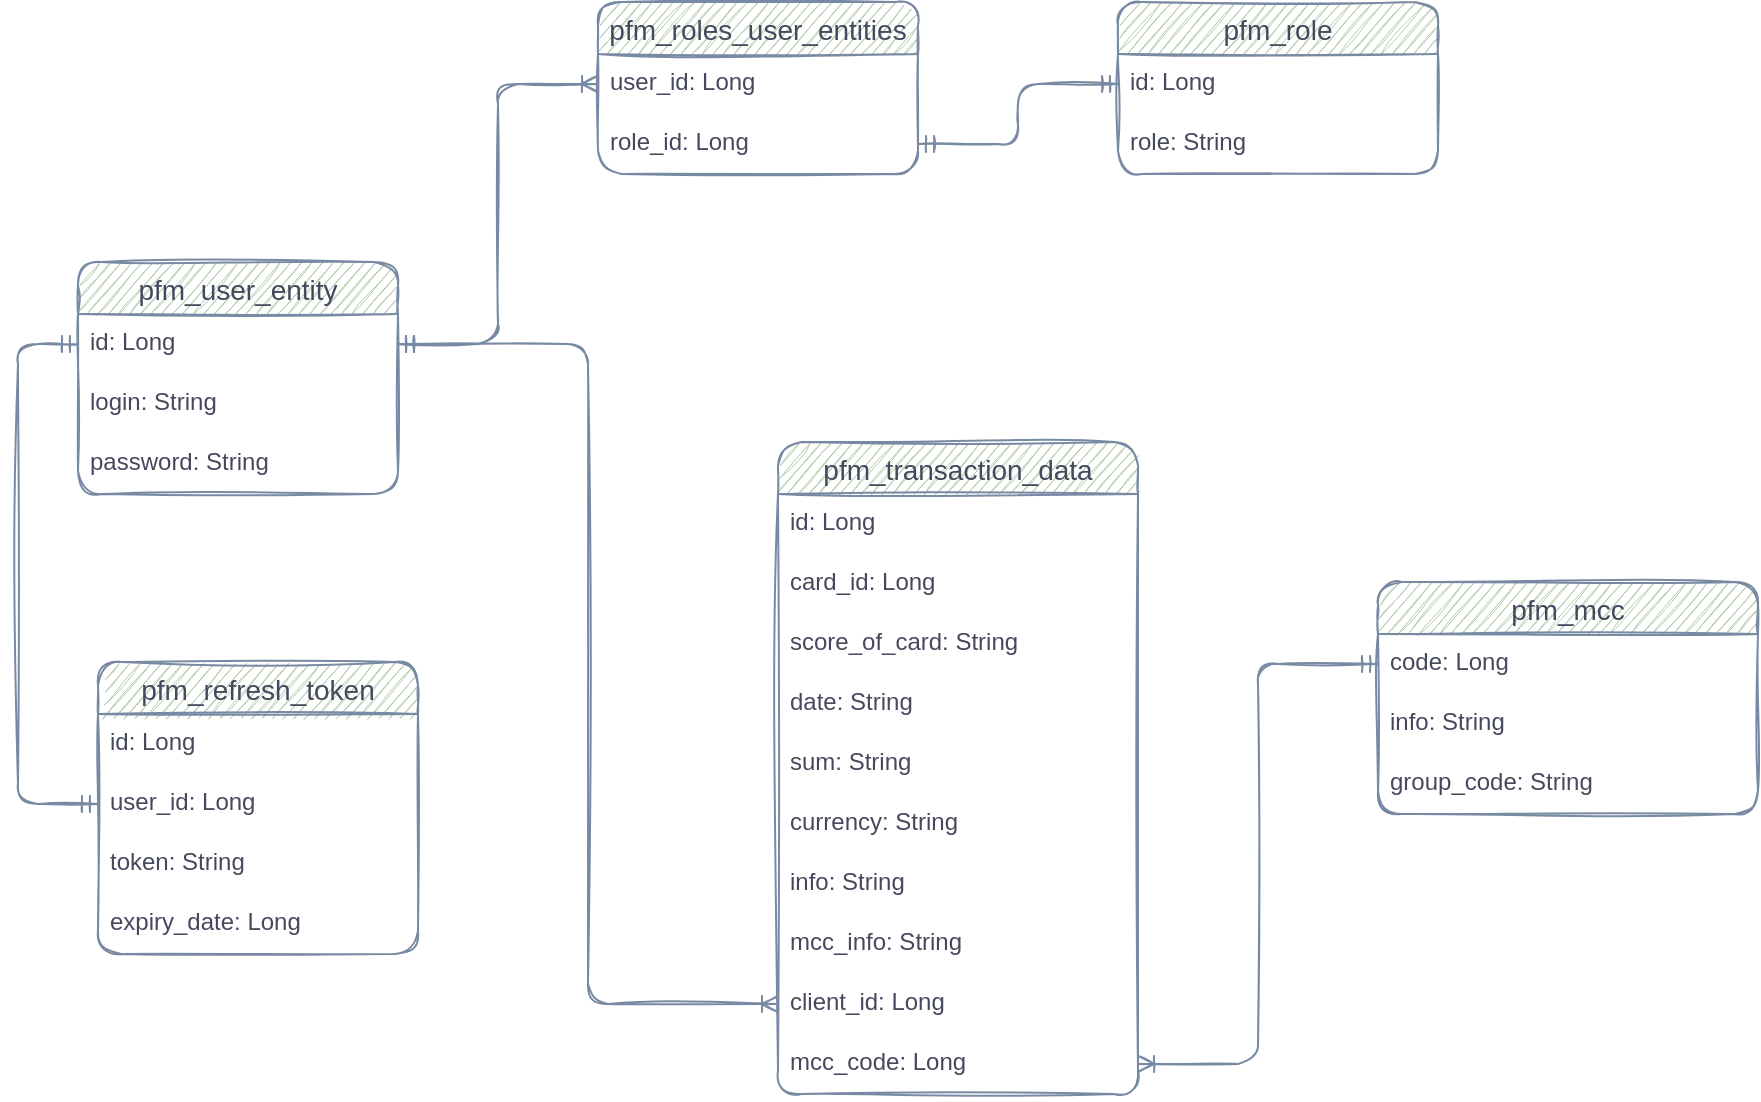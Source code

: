 <mxfile version="14.9.9" type="device"><diagram id="eHDSgAyANjmRgO2xDWxV" name="Page-1"><mxGraphModel dx="1422" dy="762" grid="1" gridSize="10" guides="1" tooltips="1" connect="1" arrows="1" fold="1" page="1" pageScale="1" pageWidth="827" pageHeight="1169" math="0" shadow="0"><root><mxCell id="0"/><mxCell id="1" parent="0"/><mxCell id="cIdtInXywaH9V3RtQBUF-20" value="pfm_mcc" style="swimlane;fontStyle=0;childLayout=stackLayout;horizontal=1;startSize=26;horizontalStack=0;resizeParent=1;resizeParentMax=0;resizeLast=0;collapsible=1;marginBottom=0;align=center;fontSize=14;sketch=1;fillColor=#B2C9AB;strokeColor=#788AA3;fontColor=#46495D;rounded=1;" vertex="1" parent="1"><mxGeometry x="750" y="310" width="190" height="116" as="geometry"/></mxCell><mxCell id="cIdtInXywaH9V3RtQBUF-21" value="code: Long" style="text;strokeColor=none;fillColor=none;spacingLeft=4;spacingRight=4;overflow=hidden;rotatable=0;points=[[0,0.5],[1,0.5]];portConstraint=eastwest;fontSize=12;sketch=1;fontColor=#46495D;rounded=1;" vertex="1" parent="cIdtInXywaH9V3RtQBUF-20"><mxGeometry y="26" width="190" height="30" as="geometry"/></mxCell><mxCell id="cIdtInXywaH9V3RtQBUF-22" value="info: String" style="text;strokeColor=none;fillColor=none;spacingLeft=4;spacingRight=4;overflow=hidden;rotatable=0;points=[[0,0.5],[1,0.5]];portConstraint=eastwest;fontSize=12;sketch=1;fontColor=#46495D;rounded=1;" vertex="1" parent="cIdtInXywaH9V3RtQBUF-20"><mxGeometry y="56" width="190" height="30" as="geometry"/></mxCell><mxCell id="cIdtInXywaH9V3RtQBUF-23" value="group_code: String" style="text;strokeColor=none;fillColor=none;spacingLeft=4;spacingRight=4;overflow=hidden;rotatable=0;points=[[0,0.5],[1,0.5]];portConstraint=eastwest;fontSize=12;sketch=1;fontColor=#46495D;rounded=1;" vertex="1" parent="cIdtInXywaH9V3RtQBUF-20"><mxGeometry y="86" width="190" height="30" as="geometry"/></mxCell><mxCell id="cIdtInXywaH9V3RtQBUF-26" value="pfm_role" style="swimlane;fontStyle=0;childLayout=stackLayout;horizontal=1;startSize=26;horizontalStack=0;resizeParent=1;resizeParentMax=0;resizeLast=0;collapsible=1;marginBottom=0;align=center;fontSize=14;sketch=1;fillColor=#B2C9AB;strokeColor=#788AA3;fontColor=#46495D;rounded=1;" vertex="1" parent="1"><mxGeometry x="620" y="20" width="160" height="86" as="geometry"/></mxCell><mxCell id="cIdtInXywaH9V3RtQBUF-27" value="id: Long" style="text;strokeColor=none;fillColor=none;spacingLeft=4;spacingRight=4;overflow=hidden;rotatable=0;points=[[0,0.5],[1,0.5]];portConstraint=eastwest;fontSize=12;sketch=1;fontColor=#46495D;rounded=1;" vertex="1" parent="cIdtInXywaH9V3RtQBUF-26"><mxGeometry y="26" width="160" height="30" as="geometry"/></mxCell><mxCell id="cIdtInXywaH9V3RtQBUF-28" value="role: String" style="text;strokeColor=none;fillColor=none;spacingLeft=4;spacingRight=4;overflow=hidden;rotatable=0;points=[[0,0.5],[1,0.5]];portConstraint=eastwest;fontSize=12;sketch=1;fontColor=#46495D;rounded=1;" vertex="1" parent="cIdtInXywaH9V3RtQBUF-26"><mxGeometry y="56" width="160" height="30" as="geometry"/></mxCell><mxCell id="cIdtInXywaH9V3RtQBUF-30" value="pfm_transaction_data" style="swimlane;fontStyle=0;childLayout=stackLayout;horizontal=1;startSize=26;horizontalStack=0;resizeParent=1;resizeParentMax=0;resizeLast=0;collapsible=1;marginBottom=0;align=center;fontSize=14;sketch=1;fillColor=#B2C9AB;strokeColor=#788AA3;fontColor=#46495D;rounded=1;" vertex="1" parent="1"><mxGeometry x="450" y="240" width="180" height="326" as="geometry"/></mxCell><mxCell id="cIdtInXywaH9V3RtQBUF-31" value="id: Long" style="text;strokeColor=none;fillColor=none;spacingLeft=4;spacingRight=4;overflow=hidden;rotatable=0;points=[[0,0.5],[1,0.5]];portConstraint=eastwest;fontSize=12;sketch=1;fontColor=#46495D;rounded=1;" vertex="1" parent="cIdtInXywaH9V3RtQBUF-30"><mxGeometry y="26" width="180" height="30" as="geometry"/></mxCell><mxCell id="cIdtInXywaH9V3RtQBUF-32" value="card_id: Long" style="text;strokeColor=none;fillColor=none;spacingLeft=4;spacingRight=4;overflow=hidden;rotatable=0;points=[[0,0.5],[1,0.5]];portConstraint=eastwest;fontSize=12;sketch=1;fontColor=#46495D;rounded=1;" vertex="1" parent="cIdtInXywaH9V3RtQBUF-30"><mxGeometry y="56" width="180" height="30" as="geometry"/></mxCell><mxCell id="cIdtInXywaH9V3RtQBUF-33" value="score_of_card: String" style="text;strokeColor=none;fillColor=none;spacingLeft=4;spacingRight=4;overflow=hidden;rotatable=0;points=[[0,0.5],[1,0.5]];portConstraint=eastwest;fontSize=12;sketch=1;fontColor=#46495D;rounded=1;" vertex="1" parent="cIdtInXywaH9V3RtQBUF-30"><mxGeometry y="86" width="180" height="30" as="geometry"/></mxCell><mxCell id="cIdtInXywaH9V3RtQBUF-40" value="date: String" style="text;strokeColor=none;fillColor=none;spacingLeft=4;spacingRight=4;overflow=hidden;rotatable=0;points=[[0,0.5],[1,0.5]];portConstraint=eastwest;fontSize=12;sketch=1;fontColor=#46495D;rounded=1;" vertex="1" parent="cIdtInXywaH9V3RtQBUF-30"><mxGeometry y="116" width="180" height="30" as="geometry"/></mxCell><mxCell id="cIdtInXywaH9V3RtQBUF-39" value="sum: String" style="text;strokeColor=none;fillColor=none;spacingLeft=4;spacingRight=4;overflow=hidden;rotatable=0;points=[[0,0.5],[1,0.5]];portConstraint=eastwest;fontSize=12;sketch=1;fontColor=#46495D;rounded=1;" vertex="1" parent="cIdtInXywaH9V3RtQBUF-30"><mxGeometry y="146" width="180" height="30" as="geometry"/></mxCell><mxCell id="cIdtInXywaH9V3RtQBUF-38" value="currency: String" style="text;strokeColor=none;fillColor=none;spacingLeft=4;spacingRight=4;overflow=hidden;rotatable=0;points=[[0,0.5],[1,0.5]];portConstraint=eastwest;fontSize=12;sketch=1;fontColor=#46495D;rounded=1;" vertex="1" parent="cIdtInXywaH9V3RtQBUF-30"><mxGeometry y="176" width="180" height="30" as="geometry"/></mxCell><mxCell id="cIdtInXywaH9V3RtQBUF-37" value="info: String" style="text;strokeColor=none;fillColor=none;spacingLeft=4;spacingRight=4;overflow=hidden;rotatable=0;points=[[0,0.5],[1,0.5]];portConstraint=eastwest;fontSize=12;sketch=1;fontColor=#46495D;rounded=1;" vertex="1" parent="cIdtInXywaH9V3RtQBUF-30"><mxGeometry y="206" width="180" height="30" as="geometry"/></mxCell><mxCell id="cIdtInXywaH9V3RtQBUF-36" value="mcc_info: String" style="text;strokeColor=none;fillColor=none;spacingLeft=4;spacingRight=4;overflow=hidden;rotatable=0;points=[[0,0.5],[1,0.5]];portConstraint=eastwest;fontSize=12;sketch=1;fontColor=#46495D;rounded=1;" vertex="1" parent="cIdtInXywaH9V3RtQBUF-30"><mxGeometry y="236" width="180" height="30" as="geometry"/></mxCell><mxCell id="cIdtInXywaH9V3RtQBUF-35" value="client_id: Long" style="text;strokeColor=none;fillColor=none;spacingLeft=4;spacingRight=4;overflow=hidden;rotatable=0;points=[[0,0.5],[1,0.5]];portConstraint=eastwest;fontSize=12;sketch=1;fontColor=#46495D;rounded=1;" vertex="1" parent="cIdtInXywaH9V3RtQBUF-30"><mxGeometry y="266" width="180" height="30" as="geometry"/></mxCell><mxCell id="cIdtInXywaH9V3RtQBUF-34" value="mcc_code: Long" style="text;strokeColor=none;fillColor=none;spacingLeft=4;spacingRight=4;overflow=hidden;rotatable=0;points=[[0,0.5],[1,0.5]];portConstraint=eastwest;fontSize=12;sketch=1;fontColor=#46495D;rounded=1;" vertex="1" parent="cIdtInXywaH9V3RtQBUF-30"><mxGeometry y="296" width="180" height="30" as="geometry"/></mxCell><mxCell id="cIdtInXywaH9V3RtQBUF-41" value="pfm_user_entity" style="swimlane;fontStyle=0;childLayout=stackLayout;horizontal=1;startSize=26;horizontalStack=0;resizeParent=1;resizeParentMax=0;resizeLast=0;collapsible=1;marginBottom=0;align=center;fontSize=14;sketch=1;fillColor=#B2C9AB;strokeColor=#788AA3;fontColor=#46495D;rounded=1;" vertex="1" parent="1"><mxGeometry x="100" y="150" width="160" height="116" as="geometry"/></mxCell><mxCell id="cIdtInXywaH9V3RtQBUF-42" value="id: Long" style="text;strokeColor=none;fillColor=none;spacingLeft=4;spacingRight=4;overflow=hidden;rotatable=0;points=[[0,0.5],[1,0.5]];portConstraint=eastwest;fontSize=12;sketch=1;fontColor=#46495D;rounded=1;" vertex="1" parent="cIdtInXywaH9V3RtQBUF-41"><mxGeometry y="26" width="160" height="30" as="geometry"/></mxCell><mxCell id="cIdtInXywaH9V3RtQBUF-43" value="login: String" style="text;strokeColor=none;fillColor=none;spacingLeft=4;spacingRight=4;overflow=hidden;rotatable=0;points=[[0,0.5],[1,0.5]];portConstraint=eastwest;fontSize=12;sketch=1;fontColor=#46495D;rounded=1;" vertex="1" parent="cIdtInXywaH9V3RtQBUF-41"><mxGeometry y="56" width="160" height="30" as="geometry"/></mxCell><mxCell id="cIdtInXywaH9V3RtQBUF-44" value="password: String" style="text;strokeColor=none;fillColor=none;spacingLeft=4;spacingRight=4;overflow=hidden;rotatable=0;points=[[0,0.5],[1,0.5]];portConstraint=eastwest;fontSize=12;sketch=1;fontColor=#46495D;rounded=1;" vertex="1" parent="cIdtInXywaH9V3RtQBUF-41"><mxGeometry y="86" width="160" height="30" as="geometry"/></mxCell><mxCell id="cIdtInXywaH9V3RtQBUF-47" value="pfm_roles_user_entities" style="swimlane;fontStyle=0;childLayout=stackLayout;horizontal=1;startSize=26;horizontalStack=0;resizeParent=1;resizeParentMax=0;resizeLast=0;collapsible=1;marginBottom=0;align=center;fontSize=14;sketch=1;fillColor=#B2C9AB;strokeColor=#788AA3;fontColor=#46495D;rounded=1;" vertex="1" parent="1"><mxGeometry x="360" y="20" width="160" height="86" as="geometry"/></mxCell><mxCell id="cIdtInXywaH9V3RtQBUF-48" value="user_id: Long" style="text;strokeColor=none;fillColor=none;spacingLeft=4;spacingRight=4;overflow=hidden;rotatable=0;points=[[0,0.5],[1,0.5]];portConstraint=eastwest;fontSize=12;sketch=1;fontColor=#46495D;rounded=1;" vertex="1" parent="cIdtInXywaH9V3RtQBUF-47"><mxGeometry y="26" width="160" height="30" as="geometry"/></mxCell><mxCell id="cIdtInXywaH9V3RtQBUF-49" value="role_id: Long" style="text;strokeColor=none;fillColor=none;spacingLeft=4;spacingRight=4;overflow=hidden;rotatable=0;points=[[0,0.5],[1,0.5]];portConstraint=eastwest;fontSize=12;sketch=1;fontColor=#46495D;rounded=1;" vertex="1" parent="cIdtInXywaH9V3RtQBUF-47"><mxGeometry y="56" width="160" height="30" as="geometry"/></mxCell><mxCell id="cIdtInXywaH9V3RtQBUF-51" value="pfm_refresh_token" style="swimlane;fontStyle=0;childLayout=stackLayout;horizontal=1;startSize=26;horizontalStack=0;resizeParent=1;resizeParentMax=0;resizeLast=0;collapsible=1;marginBottom=0;align=center;fontSize=14;sketch=1;fillColor=#B2C9AB;strokeColor=#788AA3;fontColor=#46495D;rounded=1;" vertex="1" parent="1"><mxGeometry x="110" y="350" width="160" height="146" as="geometry"/></mxCell><mxCell id="cIdtInXywaH9V3RtQBUF-52" value="id: Long" style="text;strokeColor=none;fillColor=none;spacingLeft=4;spacingRight=4;overflow=hidden;rotatable=0;points=[[0,0.5],[1,0.5]];portConstraint=eastwest;fontSize=12;sketch=1;fontColor=#46495D;rounded=1;" vertex="1" parent="cIdtInXywaH9V3RtQBUF-51"><mxGeometry y="26" width="160" height="30" as="geometry"/></mxCell><mxCell id="cIdtInXywaH9V3RtQBUF-53" value="user_id: Long" style="text;strokeColor=none;fillColor=none;spacingLeft=4;spacingRight=4;overflow=hidden;rotatable=0;points=[[0,0.5],[1,0.5]];portConstraint=eastwest;fontSize=12;sketch=1;fontColor=#46495D;rounded=1;" vertex="1" parent="cIdtInXywaH9V3RtQBUF-51"><mxGeometry y="56" width="160" height="30" as="geometry"/></mxCell><mxCell id="cIdtInXywaH9V3RtQBUF-54" value="token: String" style="text;strokeColor=none;fillColor=none;spacingLeft=4;spacingRight=4;overflow=hidden;rotatable=0;points=[[0,0.5],[1,0.5]];portConstraint=eastwest;fontSize=12;sketch=1;fontColor=#46495D;rounded=1;" vertex="1" parent="cIdtInXywaH9V3RtQBUF-51"><mxGeometry y="86" width="160" height="30" as="geometry"/></mxCell><mxCell id="cIdtInXywaH9V3RtQBUF-56" value="expiry_date: Long" style="text;strokeColor=none;fillColor=none;spacingLeft=4;spacingRight=4;overflow=hidden;rotatable=0;points=[[0,0.5],[1,0.5]];portConstraint=eastwest;fontSize=12;sketch=1;fontColor=#46495D;rounded=1;" vertex="1" parent="cIdtInXywaH9V3RtQBUF-51"><mxGeometry y="116" width="160" height="30" as="geometry"/></mxCell><mxCell id="cIdtInXywaH9V3RtQBUF-57" style="edgeStyle=orthogonalEdgeStyle;orthogonalLoop=1;jettySize=auto;html=1;entryX=0;entryY=0.5;entryDx=0;entryDy=0;startArrow=ERmandOne;startFill=0;endArrow=ERmandOne;endFill=0;sketch=1;strokeColor=#788AA3;fontColor=#46495D;" edge="1" parent="1" source="cIdtInXywaH9V3RtQBUF-42" target="cIdtInXywaH9V3RtQBUF-53"><mxGeometry relative="1" as="geometry"><Array as="points"><mxPoint x="70" y="191"/><mxPoint x="70" y="421"/></Array></mxGeometry></mxCell><mxCell id="cIdtInXywaH9V3RtQBUF-58" style="edgeStyle=orthogonalEdgeStyle;orthogonalLoop=1;jettySize=auto;html=1;entryX=0;entryY=0.5;entryDx=0;entryDy=0;startArrow=ERmandOne;startFill=0;endArrow=ERoneToMany;endFill=0;sketch=1;strokeColor=#788AA3;fontColor=#46495D;" edge="1" parent="1" source="cIdtInXywaH9V3RtQBUF-42" target="cIdtInXywaH9V3RtQBUF-48"><mxGeometry relative="1" as="geometry"/></mxCell><mxCell id="cIdtInXywaH9V3RtQBUF-59" style="edgeStyle=orthogonalEdgeStyle;orthogonalLoop=1;jettySize=auto;html=1;entryX=0;entryY=0.5;entryDx=0;entryDy=0;startArrow=ERmandOne;startFill=0;endArrow=ERmandOne;endFill=0;sketch=1;strokeColor=#788AA3;fontColor=#46495D;" edge="1" parent="1" source="cIdtInXywaH9V3RtQBUF-49" target="cIdtInXywaH9V3RtQBUF-27"><mxGeometry relative="1" as="geometry"/></mxCell><mxCell id="cIdtInXywaH9V3RtQBUF-60" style="edgeStyle=orthogonalEdgeStyle;orthogonalLoop=1;jettySize=auto;html=1;entryX=0;entryY=0.5;entryDx=0;entryDy=0;startArrow=ERmandOne;startFill=0;endArrow=ERoneToMany;endFill=0;sketch=1;strokeColor=#788AA3;fontColor=#46495D;" edge="1" parent="1" source="cIdtInXywaH9V3RtQBUF-42" target="cIdtInXywaH9V3RtQBUF-35"><mxGeometry relative="1" as="geometry"/></mxCell><mxCell id="cIdtInXywaH9V3RtQBUF-61" style="edgeStyle=orthogonalEdgeStyle;orthogonalLoop=1;jettySize=auto;html=1;entryX=1;entryY=0.5;entryDx=0;entryDy=0;startArrow=ERmandOne;startFill=0;endArrow=ERoneToMany;endFill=0;sketch=1;strokeColor=#788AA3;fontColor=#46495D;" edge="1" parent="1" source="cIdtInXywaH9V3RtQBUF-21" target="cIdtInXywaH9V3RtQBUF-34"><mxGeometry relative="1" as="geometry"/></mxCell></root></mxGraphModel></diagram></mxfile>